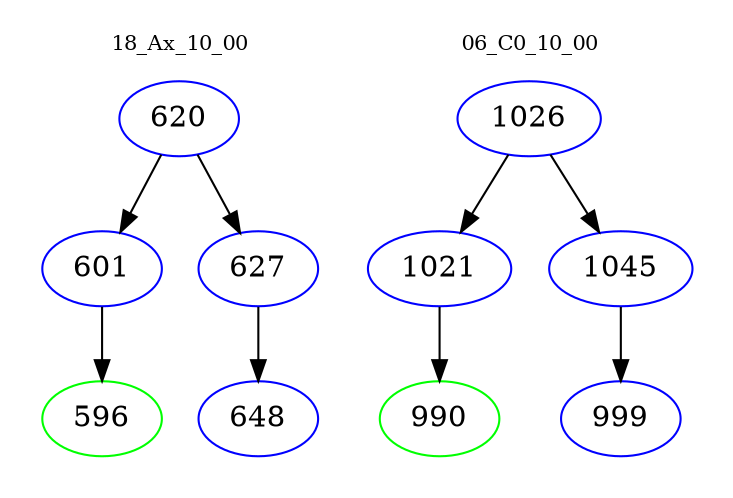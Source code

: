 digraph{
subgraph cluster_0 {
color = white
label = "18_Ax_10_00";
fontsize=10;
T0_620 [label="620", color="blue"]
T0_620 -> T0_601 [color="black"]
T0_601 [label="601", color="blue"]
T0_601 -> T0_596 [color="black"]
T0_596 [label="596", color="green"]
T0_620 -> T0_627 [color="black"]
T0_627 [label="627", color="blue"]
T0_627 -> T0_648 [color="black"]
T0_648 [label="648", color="blue"]
}
subgraph cluster_1 {
color = white
label = "06_C0_10_00";
fontsize=10;
T1_1026 [label="1026", color="blue"]
T1_1026 -> T1_1021 [color="black"]
T1_1021 [label="1021", color="blue"]
T1_1021 -> T1_990 [color="black"]
T1_990 [label="990", color="green"]
T1_1026 -> T1_1045 [color="black"]
T1_1045 [label="1045", color="blue"]
T1_1045 -> T1_999 [color="black"]
T1_999 [label="999", color="blue"]
}
}
